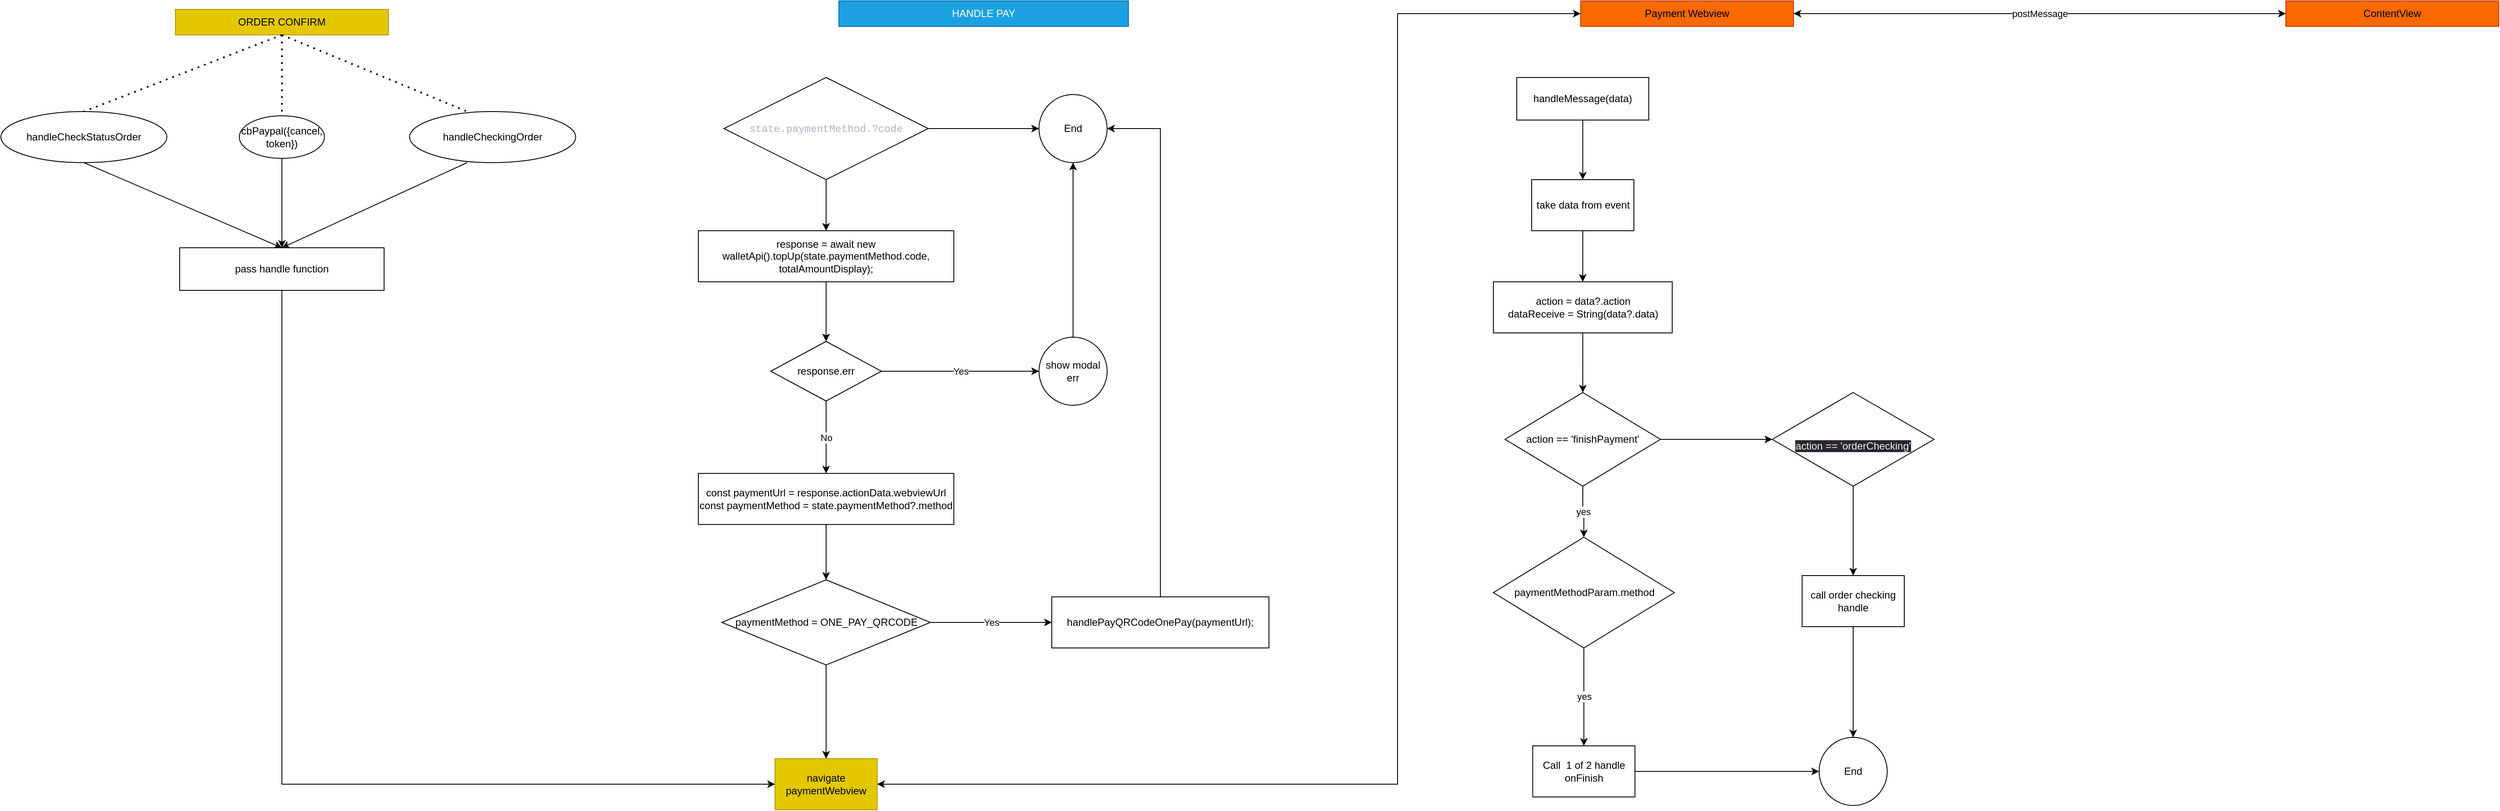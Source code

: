<mxfile version="21.3.5" type="github">
  <diagram id="C5RBs43oDa-KdzZeNtuy" name="Page-1">
    <mxGraphModel dx="2227" dy="809" grid="1" gridSize="10" guides="1" tooltips="1" connect="1" arrows="1" fold="1" page="1" pageScale="1" pageWidth="827" pageHeight="1169" math="0" shadow="0">
      <root>
        <mxCell id="WIyWlLk6GJQsqaUBKTNV-0" />
        <mxCell id="WIyWlLk6GJQsqaUBKTNV-1" parent="WIyWlLk6GJQsqaUBKTNV-0" />
        <mxCell id="-FjUD7v2yNhIkGTLt7lq-0" value="HANDLE PAY" style="text;html=1;strokeColor=#006EAF;fillColor=#1ba1e2;align=center;verticalAlign=middle;whiteSpace=wrap;rounded=0;fontColor=#ffffff;" vertex="1" parent="WIyWlLk6GJQsqaUBKTNV-1">
          <mxGeometry x="244" y="30" width="340" height="30" as="geometry" />
        </mxCell>
        <mxCell id="-FjUD7v2yNhIkGTLt7lq-6" value="" style="edgeStyle=orthogonalEdgeStyle;rounded=0;orthogonalLoop=1;jettySize=auto;html=1;" edge="1" parent="WIyWlLk6GJQsqaUBKTNV-1" source="-FjUD7v2yNhIkGTLt7lq-1" target="-FjUD7v2yNhIkGTLt7lq-5">
          <mxGeometry relative="1" as="geometry" />
        </mxCell>
        <mxCell id="-FjUD7v2yNhIkGTLt7lq-1" value="&lt;font face=&quot;Fira Code, Consolas, Courier New, monospace, Consolas, Courier New, monospace&quot; color=&quot;#abb2bf&quot;&gt;state.paymentMethod.?code&lt;/font&gt;" style="rhombus;whiteSpace=wrap;html=1;" vertex="1" parent="WIyWlLk6GJQsqaUBKTNV-1">
          <mxGeometry x="109" y="120" width="240" height="120" as="geometry" />
        </mxCell>
        <mxCell id="-FjUD7v2yNhIkGTLt7lq-3" value="" style="endArrow=classic;html=1;rounded=0;exitX=1;exitY=0.5;exitDx=0;exitDy=0;entryX=0;entryY=0.5;entryDx=0;entryDy=0;" edge="1" parent="WIyWlLk6GJQsqaUBKTNV-1" source="-FjUD7v2yNhIkGTLt7lq-1" target="-FjUD7v2yNhIkGTLt7lq-11">
          <mxGeometry width="50" height="50" relative="1" as="geometry">
            <mxPoint x="389" y="340" as="sourcePoint" />
            <mxPoint x="479" y="180" as="targetPoint" />
          </mxGeometry>
        </mxCell>
        <mxCell id="-FjUD7v2yNhIkGTLt7lq-8" value="" style="edgeStyle=orthogonalEdgeStyle;rounded=0;orthogonalLoop=1;jettySize=auto;html=1;" edge="1" parent="WIyWlLk6GJQsqaUBKTNV-1" source="-FjUD7v2yNhIkGTLt7lq-5" target="-FjUD7v2yNhIkGTLt7lq-7">
          <mxGeometry relative="1" as="geometry" />
        </mxCell>
        <mxCell id="-FjUD7v2yNhIkGTLt7lq-5" value="response = await new walletApi().topUp(state.paymentMethod.code, totalAmountDisplay);" style="whiteSpace=wrap;html=1;" vertex="1" parent="WIyWlLk6GJQsqaUBKTNV-1">
          <mxGeometry x="79" y="300" width="300" height="60" as="geometry" />
        </mxCell>
        <mxCell id="-FjUD7v2yNhIkGTLt7lq-10" value="Yes" style="edgeStyle=orthogonalEdgeStyle;rounded=0;orthogonalLoop=1;jettySize=auto;html=1;" edge="1" parent="WIyWlLk6GJQsqaUBKTNV-1" source="-FjUD7v2yNhIkGTLt7lq-7" target="-FjUD7v2yNhIkGTLt7lq-9">
          <mxGeometry relative="1" as="geometry" />
        </mxCell>
        <mxCell id="-FjUD7v2yNhIkGTLt7lq-15" value="No" style="edgeStyle=orthogonalEdgeStyle;rounded=0;orthogonalLoop=1;jettySize=auto;html=1;" edge="1" parent="WIyWlLk6GJQsqaUBKTNV-1" source="-FjUD7v2yNhIkGTLt7lq-7" target="-FjUD7v2yNhIkGTLt7lq-14">
          <mxGeometry relative="1" as="geometry" />
        </mxCell>
        <mxCell id="-FjUD7v2yNhIkGTLt7lq-7" value="response.err" style="rhombus;whiteSpace=wrap;html=1;" vertex="1" parent="WIyWlLk6GJQsqaUBKTNV-1">
          <mxGeometry x="164" y="430" width="130" height="70" as="geometry" />
        </mxCell>
        <mxCell id="-FjUD7v2yNhIkGTLt7lq-25" value="" style="edgeStyle=orthogonalEdgeStyle;rounded=0;orthogonalLoop=1;jettySize=auto;html=1;entryX=0.5;entryY=1;entryDx=0;entryDy=0;" edge="1" parent="WIyWlLk6GJQsqaUBKTNV-1" source="-FjUD7v2yNhIkGTLt7lq-9" target="-FjUD7v2yNhIkGTLt7lq-11">
          <mxGeometry relative="1" as="geometry" />
        </mxCell>
        <mxCell id="-FjUD7v2yNhIkGTLt7lq-9" value="show modal err" style="ellipse;whiteSpace=wrap;html=1;" vertex="1" parent="WIyWlLk6GJQsqaUBKTNV-1">
          <mxGeometry x="479" y="425" width="80" height="80" as="geometry" />
        </mxCell>
        <mxCell id="-FjUD7v2yNhIkGTLt7lq-11" value="End" style="ellipse;whiteSpace=wrap;html=1;" vertex="1" parent="WIyWlLk6GJQsqaUBKTNV-1">
          <mxGeometry x="479" y="140" width="80" height="80" as="geometry" />
        </mxCell>
        <mxCell id="-FjUD7v2yNhIkGTLt7lq-19" value="" style="edgeStyle=orthogonalEdgeStyle;rounded=0;orthogonalLoop=1;jettySize=auto;html=1;" edge="1" parent="WIyWlLk6GJQsqaUBKTNV-1" source="-FjUD7v2yNhIkGTLt7lq-14" target="-FjUD7v2yNhIkGTLt7lq-18">
          <mxGeometry relative="1" as="geometry" />
        </mxCell>
        <mxCell id="-FjUD7v2yNhIkGTLt7lq-14" value="const paymentUrl = response.actionData.webviewUrl&lt;br&gt;const paymentMethod = state.paymentMethod?.method" style="whiteSpace=wrap;html=1;" vertex="1" parent="WIyWlLk6GJQsqaUBKTNV-1">
          <mxGeometry x="79" y="585" width="300" height="60" as="geometry" />
        </mxCell>
        <mxCell id="-FjUD7v2yNhIkGTLt7lq-21" value="Yes" style="edgeStyle=orthogonalEdgeStyle;rounded=0;orthogonalLoop=1;jettySize=auto;html=1;" edge="1" parent="WIyWlLk6GJQsqaUBKTNV-1" source="-FjUD7v2yNhIkGTLt7lq-18" target="-FjUD7v2yNhIkGTLt7lq-20">
          <mxGeometry relative="1" as="geometry" />
        </mxCell>
        <mxCell id="-FjUD7v2yNhIkGTLt7lq-18" value="paymentMethod =&amp;nbsp;ONE_PAY_QRCODE" style="rhombus;whiteSpace=wrap;html=1;" vertex="1" parent="WIyWlLk6GJQsqaUBKTNV-1">
          <mxGeometry x="106.5" y="710" width="245" height="100" as="geometry" />
        </mxCell>
        <mxCell id="-FjUD7v2yNhIkGTLt7lq-23" value="" style="edgeStyle=orthogonalEdgeStyle;rounded=0;orthogonalLoop=1;jettySize=auto;html=1;entryX=1;entryY=0.5;entryDx=0;entryDy=0;" edge="1" parent="WIyWlLk6GJQsqaUBKTNV-1" source="-FjUD7v2yNhIkGTLt7lq-20" target="-FjUD7v2yNhIkGTLt7lq-11">
          <mxGeometry relative="1" as="geometry">
            <mxPoint x="916.5" y="760" as="targetPoint" />
          </mxGeometry>
        </mxCell>
        <mxCell id="-FjUD7v2yNhIkGTLt7lq-20" value="handlePayQRCodeOnePay(paymentUrl);" style="whiteSpace=wrap;html=1;" vertex="1" parent="WIyWlLk6GJQsqaUBKTNV-1">
          <mxGeometry x="494" y="730" width="255" height="60" as="geometry" />
        </mxCell>
        <mxCell id="-FjUD7v2yNhIkGTLt7lq-27" value="navigate paymentWebview" style="whiteSpace=wrap;html=1;fillColor=#e3c800;fontColor=#000000;strokeColor=#B09500;" vertex="1" parent="WIyWlLk6GJQsqaUBKTNV-1">
          <mxGeometry x="169" y="920" width="120" height="60" as="geometry" />
        </mxCell>
        <mxCell id="-FjUD7v2yNhIkGTLt7lq-49" value="ORDER CONFIRM" style="rounded=0;whiteSpace=wrap;html=1;fillColor=#e3c800;strokeColor=#B09500;fontColor=#000000;" vertex="1" parent="WIyWlLk6GJQsqaUBKTNV-1">
          <mxGeometry x="-535" y="40" width="250" height="30" as="geometry" />
        </mxCell>
        <mxCell id="-FjUD7v2yNhIkGTLt7lq-50" value="" style="endArrow=none;dashed=1;html=1;dashPattern=1 3;strokeWidth=2;rounded=0;exitX=0.5;exitY=1;exitDx=0;exitDy=0;entryX=0.5;entryY=0;entryDx=0;entryDy=0;" edge="1" parent="WIyWlLk6GJQsqaUBKTNV-1" source="-FjUD7v2yNhIkGTLt7lq-49">
          <mxGeometry width="50" height="50" relative="1" as="geometry">
            <mxPoint x="-218" y="200" as="sourcePoint" />
            <mxPoint x="-192.5" y="160" as="targetPoint" />
          </mxGeometry>
        </mxCell>
        <mxCell id="-FjUD7v2yNhIkGTLt7lq-51" value="" style="endArrow=none;dashed=1;html=1;dashPattern=1 3;strokeWidth=2;rounded=0;exitX=0.5;exitY=1;exitDx=0;exitDy=0;entryX=0.5;entryY=0;entryDx=0;entryDy=0;" edge="1" parent="WIyWlLk6GJQsqaUBKTNV-1" source="-FjUD7v2yNhIkGTLt7lq-49" target="-FjUD7v2yNhIkGTLt7lq-55">
          <mxGeometry width="50" height="50" relative="1" as="geometry">
            <mxPoint x="-218" y="200" as="sourcePoint" />
            <mxPoint x="-360" y="190" as="targetPoint" />
          </mxGeometry>
        </mxCell>
        <mxCell id="-FjUD7v2yNhIkGTLt7lq-52" value="" style="endArrow=none;dashed=1;html=1;dashPattern=1 3;strokeWidth=2;rounded=0;exitX=0.5;exitY=1;exitDx=0;exitDy=0;entryX=0.5;entryY=0;entryDx=0;entryDy=0;" edge="1" parent="WIyWlLk6GJQsqaUBKTNV-1" source="-FjUD7v2yNhIkGTLt7lq-49" target="-FjUD7v2yNhIkGTLt7lq-53">
          <mxGeometry width="50" height="50" relative="1" as="geometry">
            <mxPoint x="-218" y="200" as="sourcePoint" />
            <mxPoint x="-550" y="150" as="targetPoint" />
          </mxGeometry>
        </mxCell>
        <mxCell id="-FjUD7v2yNhIkGTLt7lq-53" value="handleCheckStatusOrder" style="shape=ellipse;html=1;dashed=0;whiteSpace=wrap;perimeter=ellipsePerimeter;" vertex="1" parent="WIyWlLk6GJQsqaUBKTNV-1">
          <mxGeometry x="-740" y="160" width="195" height="60" as="geometry" />
        </mxCell>
        <mxCell id="-FjUD7v2yNhIkGTLt7lq-54" value="handleCheckingOrder" style="shape=ellipse;html=1;dashed=0;whiteSpace=wrap;perimeter=ellipsePerimeter;" vertex="1" parent="WIyWlLk6GJQsqaUBKTNV-1">
          <mxGeometry x="-260" y="160" width="195" height="60" as="geometry" />
        </mxCell>
        <mxCell id="-FjUD7v2yNhIkGTLt7lq-55" value="cbPaypal({cancel, token})" style="shape=ellipse;html=1;dashed=0;whiteSpace=wrap;perimeter=ellipsePerimeter;" vertex="1" parent="WIyWlLk6GJQsqaUBKTNV-1">
          <mxGeometry x="-460" y="165" width="100" height="50" as="geometry" />
        </mxCell>
        <mxCell id="-FjUD7v2yNhIkGTLt7lq-59" value="" style="endArrow=classic;html=1;rounded=0;exitX=0.5;exitY=1;exitDx=0;exitDy=0;entryX=0.5;entryY=0;entryDx=0;entryDy=0;" edge="1" parent="WIyWlLk6GJQsqaUBKTNV-1" source="-FjUD7v2yNhIkGTLt7lq-18" target="-FjUD7v2yNhIkGTLt7lq-27">
          <mxGeometry width="50" height="50" relative="1" as="geometry">
            <mxPoint x="-211" y="720" as="sourcePoint" />
            <mxPoint x="-161" y="670" as="targetPoint" />
          </mxGeometry>
        </mxCell>
        <mxCell id="-FjUD7v2yNhIkGTLt7lq-60" value="" style="endArrow=classic;html=1;rounded=0;entryX=0;entryY=0.5;entryDx=0;entryDy=0;exitX=0.5;exitY=1;exitDx=0;exitDy=0;" edge="1" parent="WIyWlLk6GJQsqaUBKTNV-1" source="-FjUD7v2yNhIkGTLt7lq-61" target="-FjUD7v2yNhIkGTLt7lq-27">
          <mxGeometry width="50" height="50" relative="1" as="geometry">
            <mxPoint x="-380" y="320" as="sourcePoint" />
            <mxPoint x="-160" y="650" as="targetPoint" />
            <Array as="points">
              <mxPoint x="-410" y="950" />
            </Array>
          </mxGeometry>
        </mxCell>
        <mxCell id="-FjUD7v2yNhIkGTLt7lq-61" value="pass handle function" style="html=1;dashed=0;whiteSpace=wrap;" vertex="1" parent="WIyWlLk6GJQsqaUBKTNV-1">
          <mxGeometry x="-530" y="320" width="240" height="50" as="geometry" />
        </mxCell>
        <mxCell id="-FjUD7v2yNhIkGTLt7lq-62" value="" style="endArrow=classic;html=1;rounded=0;exitX=0.5;exitY=1;exitDx=0;exitDy=0;entryX=0.5;entryY=0;entryDx=0;entryDy=0;" edge="1" parent="WIyWlLk6GJQsqaUBKTNV-1" source="-FjUD7v2yNhIkGTLt7lq-53" target="-FjUD7v2yNhIkGTLt7lq-61">
          <mxGeometry width="50" height="50" relative="1" as="geometry">
            <mxPoint x="-240" y="370" as="sourcePoint" />
            <mxPoint x="-190" y="320" as="targetPoint" />
          </mxGeometry>
        </mxCell>
        <mxCell id="-FjUD7v2yNhIkGTLt7lq-63" value="" style="endArrow=classic;html=1;rounded=0;exitX=0.5;exitY=1;exitDx=0;exitDy=0;entryX=0.5;entryY=0;entryDx=0;entryDy=0;" edge="1" parent="WIyWlLk6GJQsqaUBKTNV-1" source="-FjUD7v2yNhIkGTLt7lq-55" target="-FjUD7v2yNhIkGTLt7lq-61">
          <mxGeometry width="50" height="50" relative="1" as="geometry">
            <mxPoint x="-240" y="370" as="sourcePoint" />
            <mxPoint x="-190" y="320" as="targetPoint" />
          </mxGeometry>
        </mxCell>
        <mxCell id="-FjUD7v2yNhIkGTLt7lq-64" value="" style="endArrow=classic;html=1;rounded=0;exitX=0.5;exitY=1;exitDx=0;exitDy=0;entryX=0.5;entryY=0;entryDx=0;entryDy=0;" edge="1" parent="WIyWlLk6GJQsqaUBKTNV-1" target="-FjUD7v2yNhIkGTLt7lq-61">
          <mxGeometry width="50" height="50" relative="1" as="geometry">
            <mxPoint x="-192.5" y="220" as="sourcePoint" />
            <mxPoint x="-350" y="270" as="targetPoint" />
          </mxGeometry>
        </mxCell>
        <mxCell id="-FjUD7v2yNhIkGTLt7lq-66" value="Payment Webview" style="rounded=0;whiteSpace=wrap;html=1;fillColor=#fa6800;strokeColor=#C73500;fontColor=#000000;" vertex="1" parent="WIyWlLk6GJQsqaUBKTNV-1">
          <mxGeometry x="1115" y="30" width="250" height="30" as="geometry" />
        </mxCell>
        <mxCell id="-FjUD7v2yNhIkGTLt7lq-76" value="" style="edgeStyle=orthogonalEdgeStyle;rounded=0;orthogonalLoop=1;jettySize=auto;html=1;" edge="1" parent="WIyWlLk6GJQsqaUBKTNV-1" source="-FjUD7v2yNhIkGTLt7lq-68" target="-FjUD7v2yNhIkGTLt7lq-75">
          <mxGeometry relative="1" as="geometry" />
        </mxCell>
        <mxCell id="-FjUD7v2yNhIkGTLt7lq-68" value="handleMessage(data)" style="html=1;dashed=0;whiteSpace=wrap;" vertex="1" parent="WIyWlLk6GJQsqaUBKTNV-1">
          <mxGeometry x="1040" y="120" width="155" height="50" as="geometry" />
        </mxCell>
        <mxCell id="-FjUD7v2yNhIkGTLt7lq-71" value="postMessage" style="endArrow=classic;startArrow=classic;html=1;rounded=0;exitX=1;exitY=0.5;exitDx=0;exitDy=0;" edge="1" parent="WIyWlLk6GJQsqaUBKTNV-1" source="-FjUD7v2yNhIkGTLt7lq-66" target="-FjUD7v2yNhIkGTLt7lq-72">
          <mxGeometry width="50" height="50" relative="1" as="geometry">
            <mxPoint x="1290" y="120" as="sourcePoint" />
            <mxPoint x="1460" y="50" as="targetPoint" />
          </mxGeometry>
        </mxCell>
        <mxCell id="-FjUD7v2yNhIkGTLt7lq-72" value="ContentView" style="rounded=0;whiteSpace=wrap;html=1;fillColor=#fa6800;strokeColor=#C73500;fontColor=#000000;" vertex="1" parent="WIyWlLk6GJQsqaUBKTNV-1">
          <mxGeometry x="1943" y="30" width="250" height="30" as="geometry" />
        </mxCell>
        <mxCell id="-FjUD7v2yNhIkGTLt7lq-74" value="" style="endArrow=classic;startArrow=classic;html=1;rounded=0;exitX=1;exitY=0.5;exitDx=0;exitDy=0;entryX=0;entryY=0.5;entryDx=0;entryDy=0;" edge="1" parent="WIyWlLk6GJQsqaUBKTNV-1" source="-FjUD7v2yNhIkGTLt7lq-27" target="-FjUD7v2yNhIkGTLt7lq-66">
          <mxGeometry width="50" height="50" relative="1" as="geometry">
            <mxPoint x="890" y="730" as="sourcePoint" />
            <mxPoint x="1000" y="50" as="targetPoint" />
            <Array as="points">
              <mxPoint x="900" y="950" />
              <mxPoint x="900" y="45" />
            </Array>
          </mxGeometry>
        </mxCell>
        <mxCell id="-FjUD7v2yNhIkGTLt7lq-78" value="" style="edgeStyle=orthogonalEdgeStyle;rounded=0;orthogonalLoop=1;jettySize=auto;html=1;" edge="1" parent="WIyWlLk6GJQsqaUBKTNV-1" source="-FjUD7v2yNhIkGTLt7lq-75" target="-FjUD7v2yNhIkGTLt7lq-77">
          <mxGeometry relative="1" as="geometry" />
        </mxCell>
        <mxCell id="-FjUD7v2yNhIkGTLt7lq-75" value="take data from event" style="whiteSpace=wrap;html=1;dashed=0;" vertex="1" parent="WIyWlLk6GJQsqaUBKTNV-1">
          <mxGeometry x="1057.5" y="240" width="120" height="60" as="geometry" />
        </mxCell>
        <mxCell id="-FjUD7v2yNhIkGTLt7lq-80" value="" style="edgeStyle=orthogonalEdgeStyle;rounded=0;orthogonalLoop=1;jettySize=auto;html=1;" edge="1" parent="WIyWlLk6GJQsqaUBKTNV-1" source="-FjUD7v2yNhIkGTLt7lq-77" target="-FjUD7v2yNhIkGTLt7lq-79">
          <mxGeometry relative="1" as="geometry" />
        </mxCell>
        <mxCell id="-FjUD7v2yNhIkGTLt7lq-77" value="action =&amp;nbsp;data?.action&lt;br&gt;dataReceive = String(data?.data)" style="whiteSpace=wrap;html=1;dashed=0;" vertex="1" parent="WIyWlLk6GJQsqaUBKTNV-1">
          <mxGeometry x="1012.5" y="360" width="210" height="60" as="geometry" />
        </mxCell>
        <mxCell id="-FjUD7v2yNhIkGTLt7lq-84" value="yes" style="edgeStyle=orthogonalEdgeStyle;rounded=0;orthogonalLoop=1;jettySize=auto;html=1;" edge="1" parent="WIyWlLk6GJQsqaUBKTNV-1" source="-FjUD7v2yNhIkGTLt7lq-79" target="-FjUD7v2yNhIkGTLt7lq-83">
          <mxGeometry relative="1" as="geometry" />
        </mxCell>
        <mxCell id="-FjUD7v2yNhIkGTLt7lq-88" value="" style="edgeStyle=orthogonalEdgeStyle;rounded=0;orthogonalLoop=1;jettySize=auto;html=1;" edge="1" parent="WIyWlLk6GJQsqaUBKTNV-1" source="-FjUD7v2yNhIkGTLt7lq-79" target="-FjUD7v2yNhIkGTLt7lq-87">
          <mxGeometry relative="1" as="geometry" />
        </mxCell>
        <mxCell id="-FjUD7v2yNhIkGTLt7lq-79" value="action == &#39;finishPayment&#39;" style="rhombus;whiteSpace=wrap;html=1;dashed=0;" vertex="1" parent="WIyWlLk6GJQsqaUBKTNV-1">
          <mxGeometry x="1026.25" y="490" width="182.5" height="110" as="geometry" />
        </mxCell>
        <mxCell id="-FjUD7v2yNhIkGTLt7lq-86" value="yes" style="edgeStyle=orthogonalEdgeStyle;rounded=0;orthogonalLoop=1;jettySize=auto;html=1;" edge="1" parent="WIyWlLk6GJQsqaUBKTNV-1" source="-FjUD7v2yNhIkGTLt7lq-83" target="-FjUD7v2yNhIkGTLt7lq-85">
          <mxGeometry relative="1" as="geometry" />
        </mxCell>
        <mxCell id="-FjUD7v2yNhIkGTLt7lq-83" value="paymentMethodParam.method" style="rhombus;whiteSpace=wrap;html=1;dashed=0;" vertex="1" parent="WIyWlLk6GJQsqaUBKTNV-1">
          <mxGeometry x="1012.5" y="660" width="212.5" height="130" as="geometry" />
        </mxCell>
        <mxCell id="-FjUD7v2yNhIkGTLt7lq-85" value="Call&amp;nbsp; 1 of 2 handle onFinish" style="whiteSpace=wrap;html=1;dashed=0;" vertex="1" parent="WIyWlLk6GJQsqaUBKTNV-1">
          <mxGeometry x="1058.75" y="905" width="120" height="60" as="geometry" />
        </mxCell>
        <mxCell id="-FjUD7v2yNhIkGTLt7lq-90" value="" style="edgeStyle=orthogonalEdgeStyle;rounded=0;orthogonalLoop=1;jettySize=auto;html=1;" edge="1" parent="WIyWlLk6GJQsqaUBKTNV-1" source="-FjUD7v2yNhIkGTLt7lq-87" target="-FjUD7v2yNhIkGTLt7lq-89">
          <mxGeometry relative="1" as="geometry" />
        </mxCell>
        <mxCell id="-FjUD7v2yNhIkGTLt7lq-87" value="&lt;br&gt;&lt;span style=&quot;color: rgb(240, 240, 240); font-family: Helvetica; font-size: 12px; font-style: normal; font-variant-ligatures: normal; font-variant-caps: normal; font-weight: 400; letter-spacing: normal; orphans: 2; text-align: center; text-indent: 0px; text-transform: none; widows: 2; word-spacing: 0px; -webkit-text-stroke-width: 0px; background-color: rgb(42, 37, 47); text-decoration-thickness: initial; text-decoration-style: initial; text-decoration-color: initial; float: none; display: inline !important;&quot;&gt;action == &#39;orderChecking&#39;&lt;br&gt;&lt;/span&gt;" style="rhombus;whiteSpace=wrap;html=1;dashed=0;" vertex="1" parent="WIyWlLk6GJQsqaUBKTNV-1">
          <mxGeometry x="1340" y="490" width="190" height="110" as="geometry" />
        </mxCell>
        <mxCell id="-FjUD7v2yNhIkGTLt7lq-92" value="" style="edgeStyle=orthogonalEdgeStyle;rounded=0;orthogonalLoop=1;jettySize=auto;html=1;" edge="1" parent="WIyWlLk6GJQsqaUBKTNV-1" source="-FjUD7v2yNhIkGTLt7lq-89" target="-FjUD7v2yNhIkGTLt7lq-91">
          <mxGeometry relative="1" as="geometry" />
        </mxCell>
        <mxCell id="-FjUD7v2yNhIkGTLt7lq-89" value="call order checking handle" style="whiteSpace=wrap;html=1;dashed=0;" vertex="1" parent="WIyWlLk6GJQsqaUBKTNV-1">
          <mxGeometry x="1375" y="705" width="120" height="60" as="geometry" />
        </mxCell>
        <mxCell id="-FjUD7v2yNhIkGTLt7lq-91" value="End" style="ellipse;whiteSpace=wrap;html=1;dashed=0;" vertex="1" parent="WIyWlLk6GJQsqaUBKTNV-1">
          <mxGeometry x="1395" y="895" width="80" height="80" as="geometry" />
        </mxCell>
        <mxCell id="-FjUD7v2yNhIkGTLt7lq-93" value="" style="endArrow=classic;html=1;rounded=0;exitX=1;exitY=0.5;exitDx=0;exitDy=0;entryX=0;entryY=0.5;entryDx=0;entryDy=0;" edge="1" parent="WIyWlLk6GJQsqaUBKTNV-1" source="-FjUD7v2yNhIkGTLt7lq-85" target="-FjUD7v2yNhIkGTLt7lq-91">
          <mxGeometry width="50" height="50" relative="1" as="geometry">
            <mxPoint x="1020" y="840" as="sourcePoint" />
            <mxPoint x="1070" y="790" as="targetPoint" />
          </mxGeometry>
        </mxCell>
      </root>
    </mxGraphModel>
  </diagram>
</mxfile>
